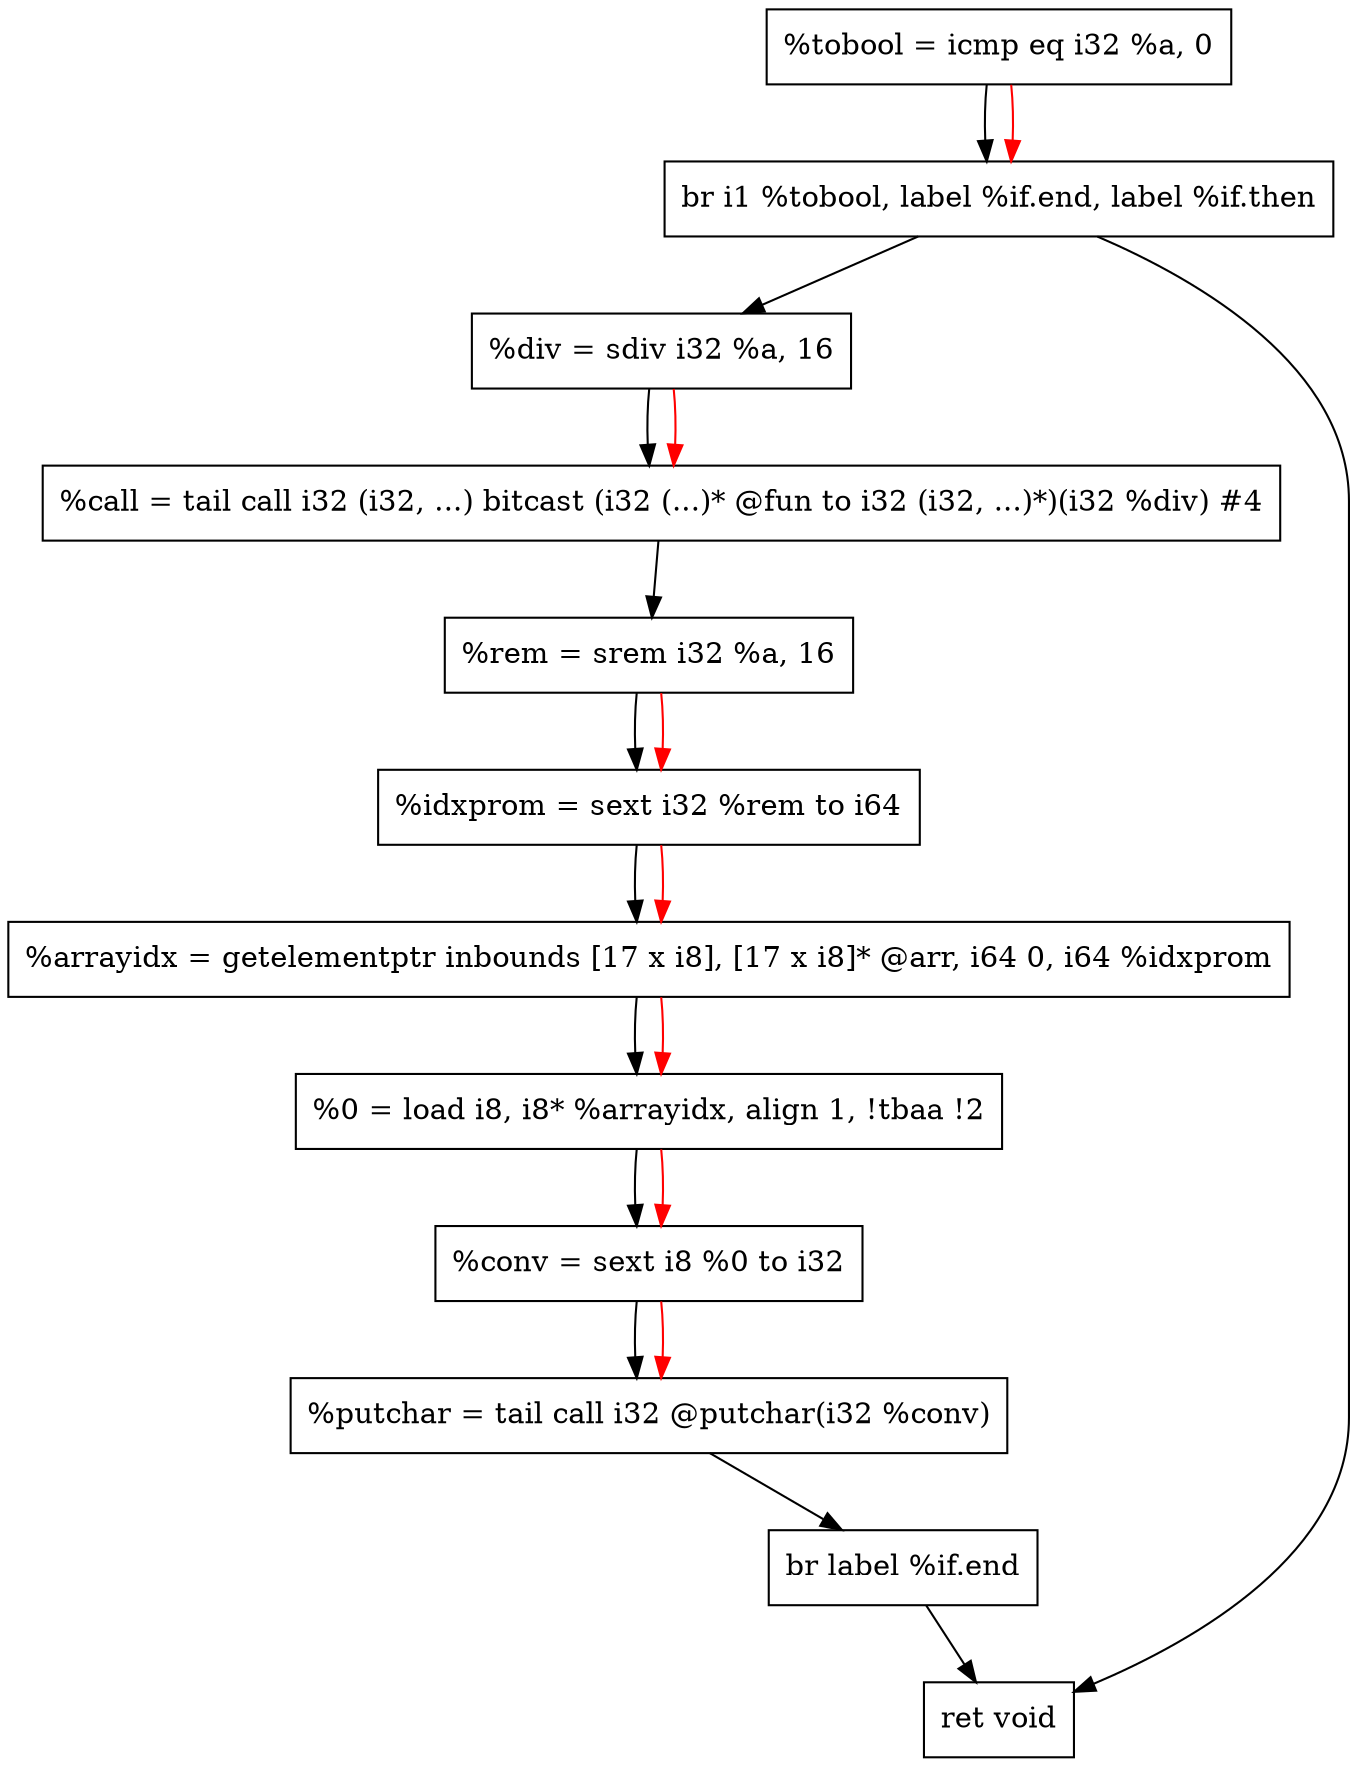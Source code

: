 digraph "CDFG for'func' function" {
	Node0x558b4d830f70[shape=record, label="  %tobool = icmp eq i32 %a, 0"];
	Node0x558b4d7bac98[shape=record, label="  br i1 %tobool, label %if.end, label %if.then"];
	Node0x558b4d831150[shape=record, label="  %div = sdiv i32 %a, 16"];
	Node0x558b4d8314a0[shape=record, label="  %call = tail call i32 (i32, ...) bitcast (i32 (...)* @fun to i32 (i32, ...)*)(i32 %div) #4"];
	Node0x558b4d831590[shape=record, label="  %rem = srem i32 %a, 16"];
	Node0x558b4d831608[shape=record, label="  %idxprom = sext i32 %rem to i64"];
	Node0x558b4d8316e8[shape=record, label="  %arrayidx = getelementptr inbounds [17 x i8], [17 x i8]* @arr, i64 0, i64 %idxprom"];
	Node0x558b4d831788[shape=record, label="  %0 = load i8, i8* %arrayidx, align 1, !tbaa !2"];
	Node0x558b4d8326b8[shape=record, label="  %conv = sext i8 %0 to i32"];
	Node0x558b4d832800[shape=record, label="  %putchar = tail call i32 @putchar(i32 %conv)"];
	Node0x558b4d8328d8[shape=record, label="  br label %if.end"];
	Node0x558b4d832920[shape=record, label="  ret void"];
	Node0x558b4d830f70 -> Node0x558b4d7bac98
	Node0x558b4d7bac98 -> Node0x558b4d832920
	Node0x558b4d7bac98 -> Node0x558b4d831150
	Node0x558b4d831150 -> Node0x558b4d8314a0
	Node0x558b4d8314a0 -> Node0x558b4d831590
	Node0x558b4d831590 -> Node0x558b4d831608
	Node0x558b4d831608 -> Node0x558b4d8316e8
	Node0x558b4d8316e8 -> Node0x558b4d831788
	Node0x558b4d831788 -> Node0x558b4d8326b8
	Node0x558b4d8326b8 -> Node0x558b4d832800
	Node0x558b4d832800 -> Node0x558b4d8328d8
	Node0x558b4d8328d8 -> Node0x558b4d832920
edge [color=red]
	Node0x558b4d830f70 -> Node0x558b4d7bac98
	Node0x558b4d831150 -> Node0x558b4d8314a0
	Node0x558b4d831590 -> Node0x558b4d831608
	Node0x558b4d831608 -> Node0x558b4d8316e8
	Node0x558b4d8316e8 -> Node0x558b4d831788
	Node0x558b4d831788 -> Node0x558b4d8326b8
	Node0x558b4d8326b8 -> Node0x558b4d832800
}
